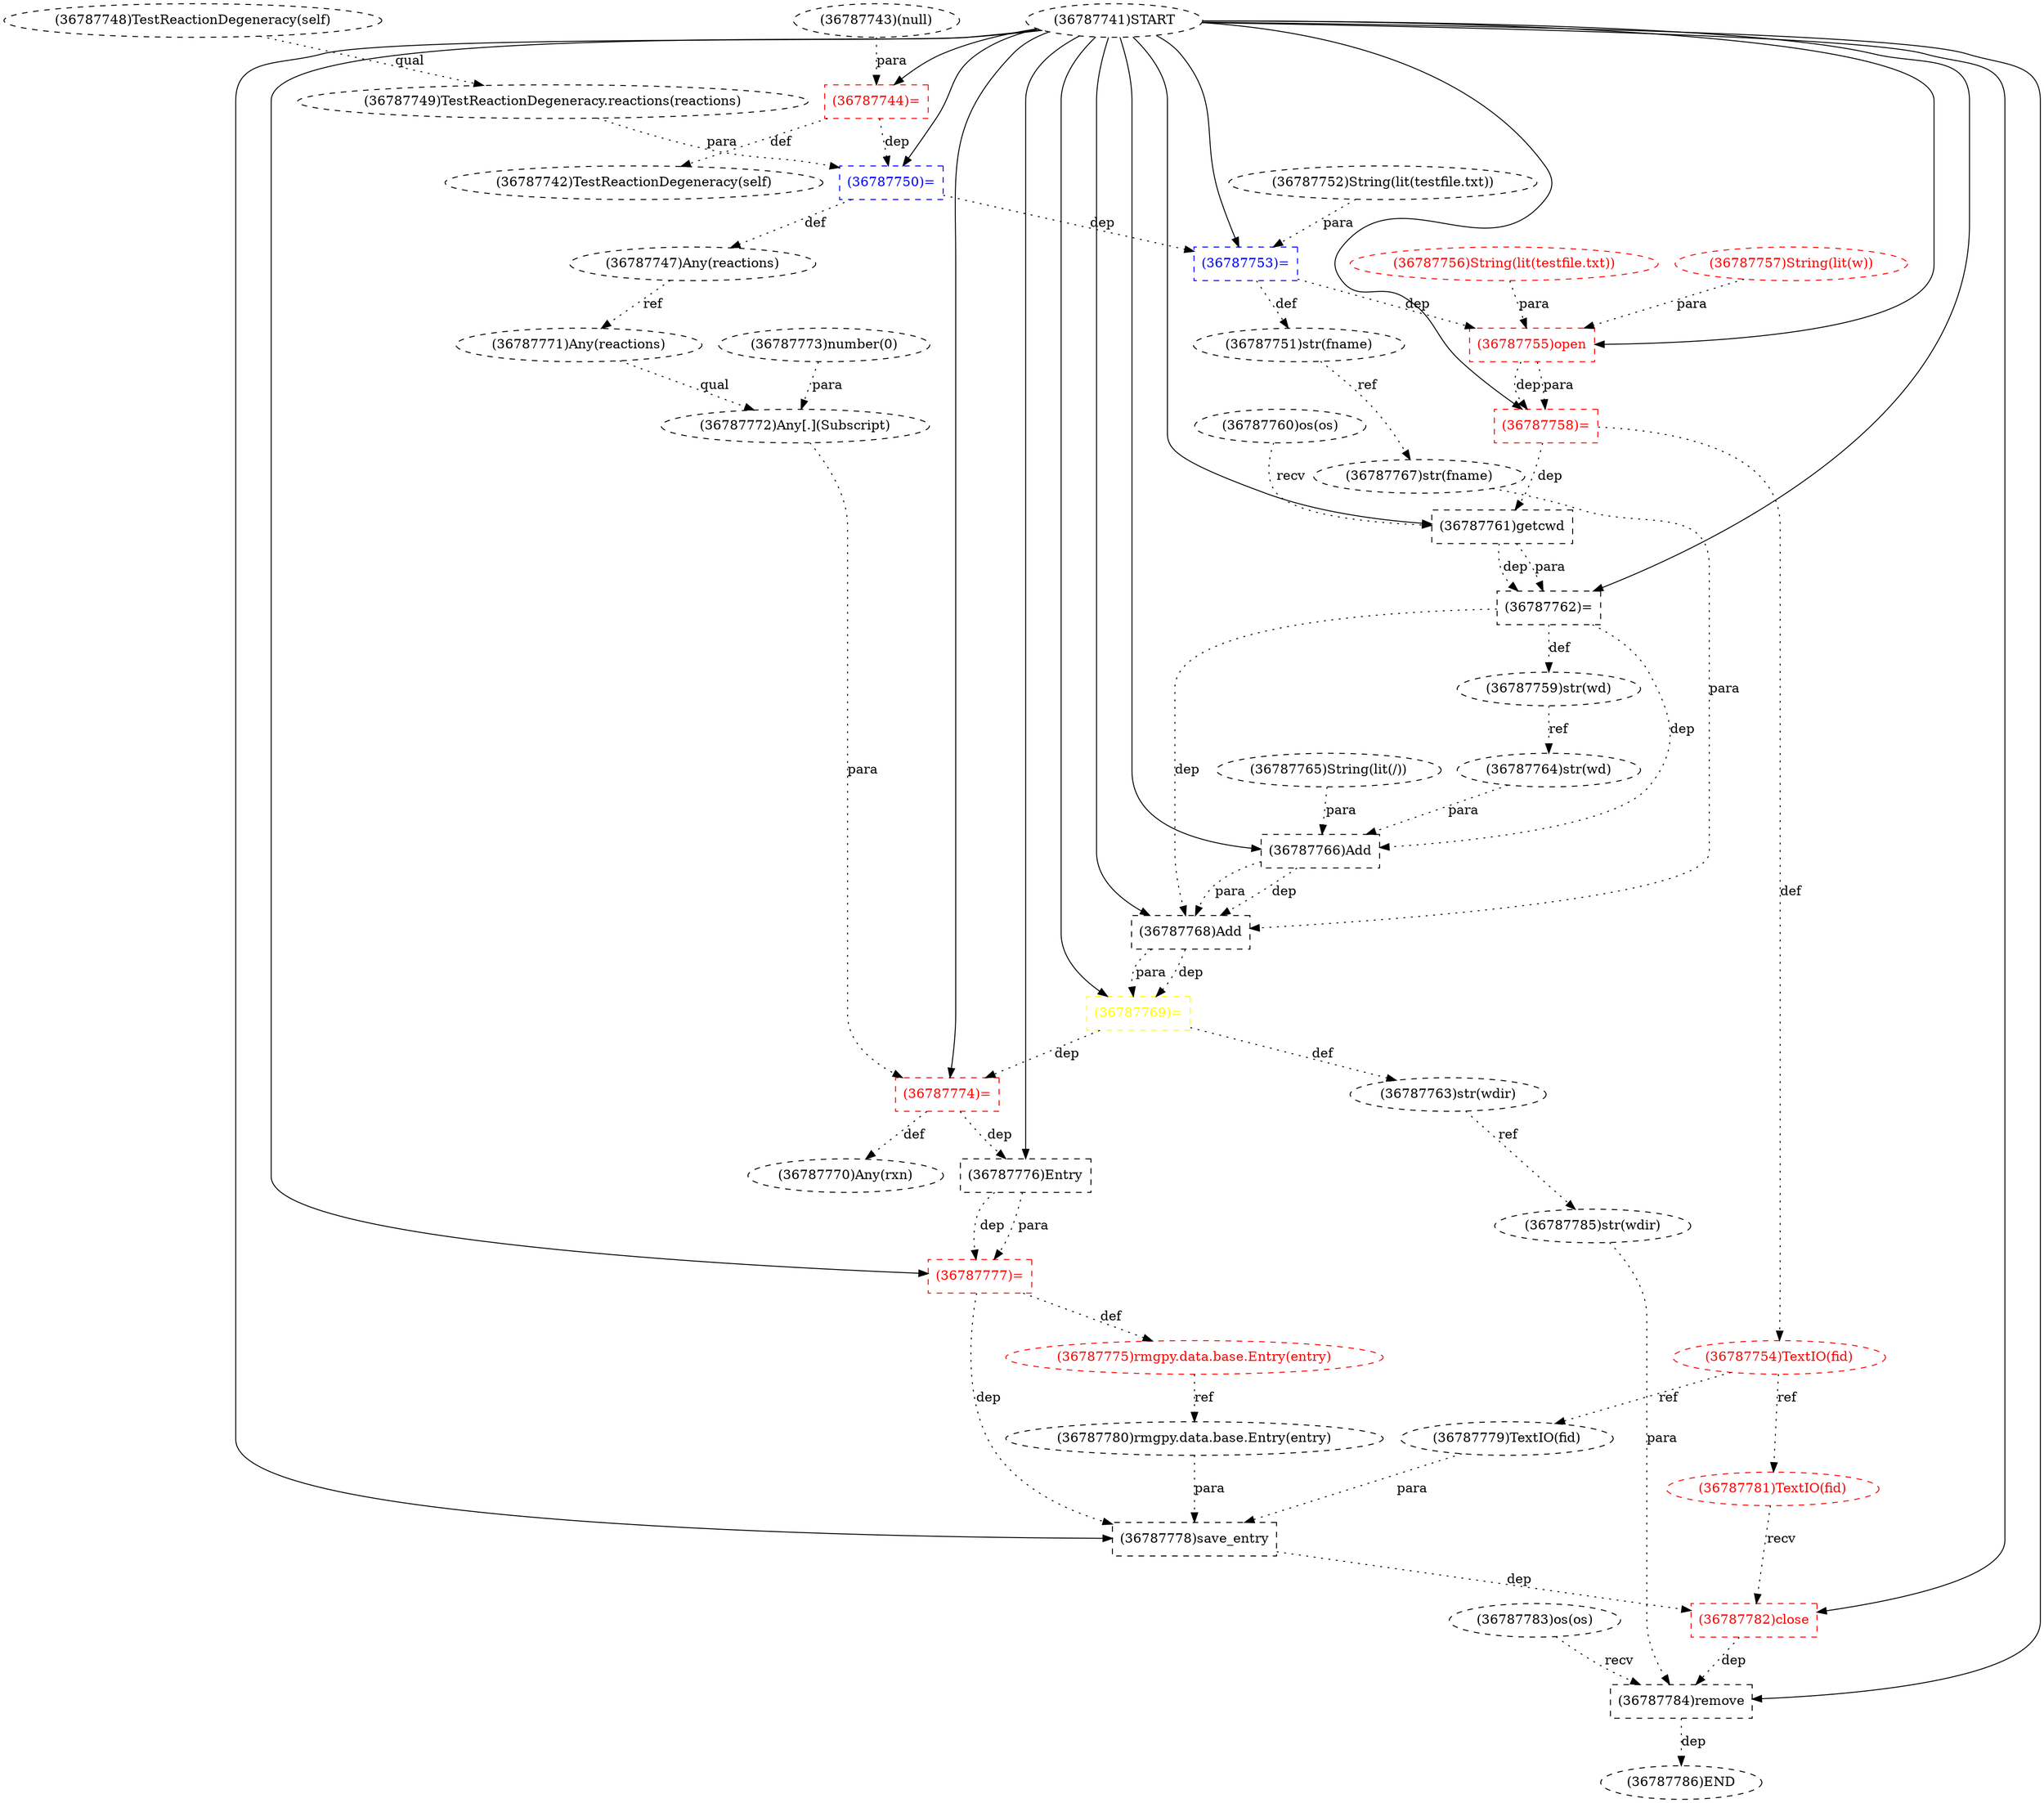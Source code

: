 digraph G {
1 [label="(36787753)=" shape=box style=dashed color=blue fontcolor=blue]
2 [label="(36787783)os(os)" shape=ellipse style=dashed]
3 [label="(36787758)=" shape=box style=dashed color=red fontcolor=red]
4 [label="(36787763)str(wdir)" shape=ellipse style=dashed]
5 [label="(36787752)String(lit(testfile.txt))" shape=ellipse style=dashed]
6 [label="(36787780)rmgpy.data.base.Entry(entry)" shape=ellipse style=dashed]
7 [label="(36787786)END" style=dashed]
8 [label="(36787744)=" shape=box style=dashed color=red fontcolor=red]
9 [label="(36787785)str(wdir)" shape=ellipse style=dashed]
10 [label="(36787782)close" shape=box style=dashed color=red fontcolor=red]
11 [label="(36787756)String(lit(testfile.txt))" shape=ellipse style=dashed color=red fontcolor=red]
12 [label="(36787762)=" shape=box style=dashed color=black fontcolor=black]
13 [label="(36787749)TestReactionDegeneracy.reactions(reactions)" shape=ellipse style=dashed]
14 [label="(36787767)str(fname)" shape=ellipse style=dashed]
15 [label="(36787772)Any[.](Subscript)" shape=ellipse style=dashed]
16 [label="(36787765)String(lit(/))" shape=ellipse style=dashed]
17 [label="(36787776)Entry" shape=box style=dashed]
18 [label="(36787757)String(lit(w))" shape=ellipse style=dashed color=red fontcolor=red]
19 [label="(36787759)str(wd)" shape=ellipse style=dashed]
20 [label="(36787743)(null)" shape=ellipse style=dashed]
21 [label="(36787755)open" shape=box style=dashed color=red fontcolor=red]
22 [label="(36787775)rmgpy.data.base.Entry(entry)" shape=ellipse style=dashed color=red fontcolor=red]
23 [label="(36787781)TextIO(fid)" shape=ellipse style=dashed color=red fontcolor=red]
24 [label="(36787748)TestReactionDegeneracy(self)" shape=ellipse style=dashed]
25 [label="(36787742)TestReactionDegeneracy(self)" shape=ellipse style=dashed]
26 [label="(36787754)TextIO(fid)" shape=ellipse style=dashed color=red fontcolor=red]
27 [label="(36787769)=" shape=box style=dashed color=yellow fontcolor=yellow]
28 [label="(36787770)Any(rxn)" shape=ellipse style=dashed]
29 [label="(36787741)START" style=dashed]
30 [label="(36787768)Add" shape=box style=dashed]
31 [label="(36787766)Add" shape=box style=dashed]
32 [label="(36787750)=" shape=box style=dashed color=blue fontcolor=blue]
33 [label="(36787751)str(fname)" shape=ellipse style=dashed]
34 [label="(36787773)number(0)" shape=ellipse style=dashed]
35 [label="(36787779)TextIO(fid)" shape=ellipse style=dashed]
36 [label="(36787761)getcwd" shape=box style=dashed]
37 [label="(36787784)remove" shape=box style=dashed]
38 [label="(36787764)str(wd)" shape=ellipse style=dashed]
39 [label="(36787777)=" shape=box style=dashed color=red fontcolor=red]
40 [label="(36787771)Any(reactions)" shape=ellipse style=dashed]
41 [label="(36787747)Any(reactions)" shape=ellipse style=dashed]
42 [label="(36787760)os(os)" shape=ellipse style=dashed]
43 [label="(36787774)=" shape=box style=dashed color=red fontcolor=red]
44 [label="(36787778)save_entry" shape=box style=dashed]
29 -> 1 [label="" style=solid];
5 -> 1 [label="para" style=dotted];
32 -> 1 [label="dep" style=dotted];
29 -> 3 [label="" style=solid];
21 -> 3 [label="dep" style=dotted];
21 -> 3 [label="para" style=dotted];
27 -> 4 [label="def" style=dotted];
22 -> 6 [label="ref" style=dotted];
37 -> 7 [label="dep" style=dotted];
29 -> 8 [label="" style=solid];
20 -> 8 [label="para" style=dotted];
4 -> 9 [label="ref" style=dotted];
29 -> 10 [label="" style=solid];
23 -> 10 [label="recv" style=dotted];
44 -> 10 [label="dep" style=dotted];
29 -> 12 [label="" style=solid];
36 -> 12 [label="dep" style=dotted];
36 -> 12 [label="para" style=dotted];
24 -> 13 [label="qual" style=dotted];
33 -> 14 [label="ref" style=dotted];
40 -> 15 [label="qual" style=dotted];
34 -> 15 [label="para" style=dotted];
29 -> 17 [label="" style=solid];
43 -> 17 [label="dep" style=dotted];
12 -> 19 [label="def" style=dotted];
29 -> 21 [label="" style=solid];
11 -> 21 [label="para" style=dotted];
18 -> 21 [label="para" style=dotted];
1 -> 21 [label="dep" style=dotted];
39 -> 22 [label="def" style=dotted];
26 -> 23 [label="ref" style=dotted];
8 -> 25 [label="def" style=dotted];
3 -> 26 [label="def" style=dotted];
29 -> 27 [label="" style=solid];
30 -> 27 [label="dep" style=dotted];
30 -> 27 [label="para" style=dotted];
43 -> 28 [label="def" style=dotted];
29 -> 30 [label="" style=solid];
31 -> 30 [label="dep" style=dotted];
31 -> 30 [label="para" style=dotted];
14 -> 30 [label="para" style=dotted];
12 -> 30 [label="dep" style=dotted];
29 -> 31 [label="" style=solid];
38 -> 31 [label="para" style=dotted];
16 -> 31 [label="para" style=dotted];
12 -> 31 [label="dep" style=dotted];
29 -> 32 [label="" style=solid];
13 -> 32 [label="para" style=dotted];
8 -> 32 [label="dep" style=dotted];
1 -> 33 [label="def" style=dotted];
26 -> 35 [label="ref" style=dotted];
29 -> 36 [label="" style=solid];
42 -> 36 [label="recv" style=dotted];
3 -> 36 [label="dep" style=dotted];
29 -> 37 [label="" style=solid];
2 -> 37 [label="recv" style=dotted];
9 -> 37 [label="para" style=dotted];
10 -> 37 [label="dep" style=dotted];
19 -> 38 [label="ref" style=dotted];
29 -> 39 [label="" style=solid];
17 -> 39 [label="dep" style=dotted];
17 -> 39 [label="para" style=dotted];
41 -> 40 [label="ref" style=dotted];
32 -> 41 [label="def" style=dotted];
29 -> 43 [label="" style=solid];
15 -> 43 [label="para" style=dotted];
27 -> 43 [label="dep" style=dotted];
29 -> 44 [label="" style=solid];
35 -> 44 [label="para" style=dotted];
6 -> 44 [label="para" style=dotted];
39 -> 44 [label="dep" style=dotted];
}
